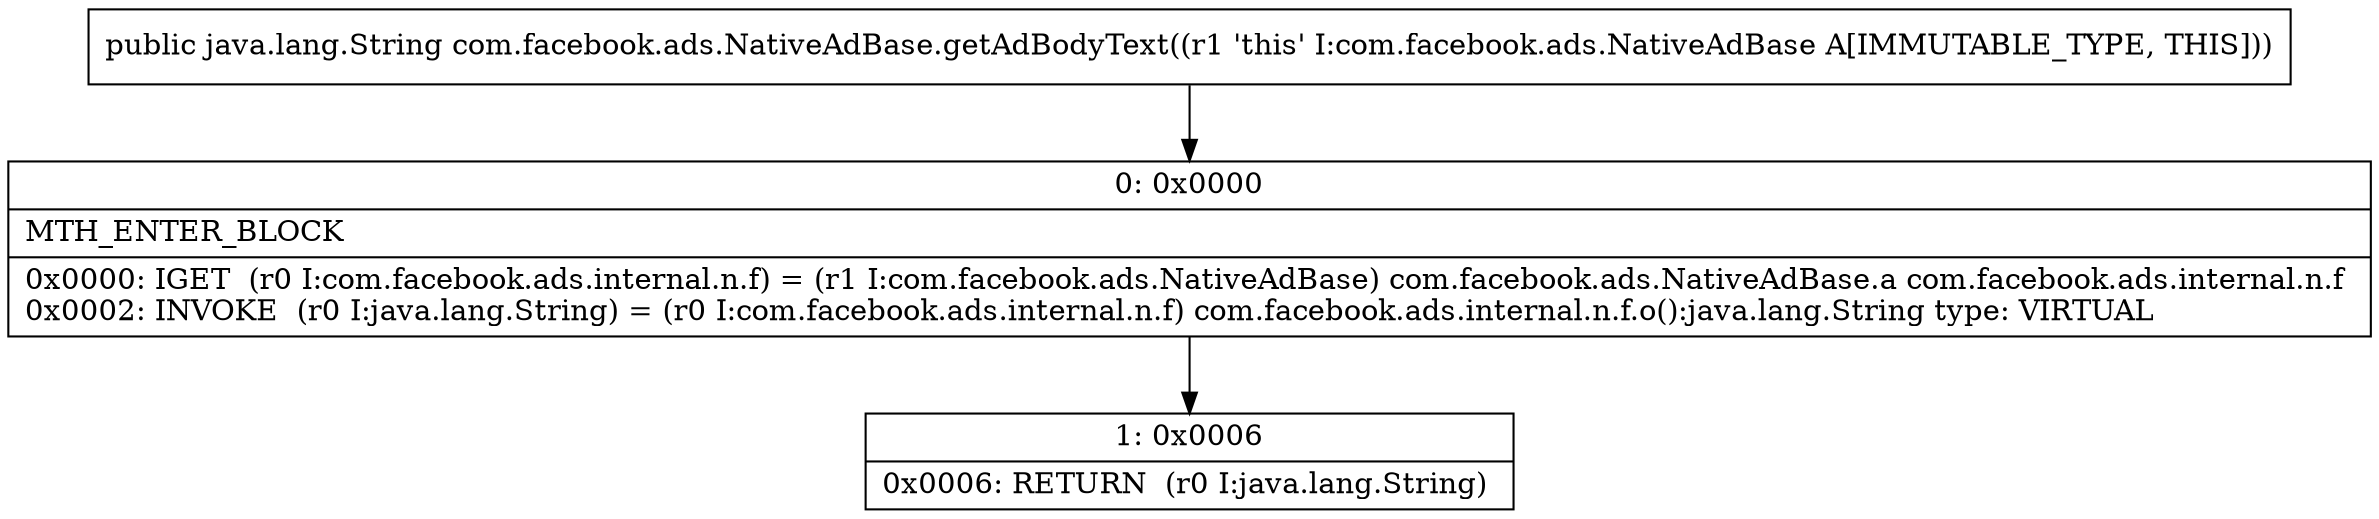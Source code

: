 digraph "CFG forcom.facebook.ads.NativeAdBase.getAdBodyText()Ljava\/lang\/String;" {
Node_0 [shape=record,label="{0\:\ 0x0000|MTH_ENTER_BLOCK\l|0x0000: IGET  (r0 I:com.facebook.ads.internal.n.f) = (r1 I:com.facebook.ads.NativeAdBase) com.facebook.ads.NativeAdBase.a com.facebook.ads.internal.n.f \l0x0002: INVOKE  (r0 I:java.lang.String) = (r0 I:com.facebook.ads.internal.n.f) com.facebook.ads.internal.n.f.o():java.lang.String type: VIRTUAL \l}"];
Node_1 [shape=record,label="{1\:\ 0x0006|0x0006: RETURN  (r0 I:java.lang.String) \l}"];
MethodNode[shape=record,label="{public java.lang.String com.facebook.ads.NativeAdBase.getAdBodyText((r1 'this' I:com.facebook.ads.NativeAdBase A[IMMUTABLE_TYPE, THIS])) }"];
MethodNode -> Node_0;
Node_0 -> Node_1;
}

